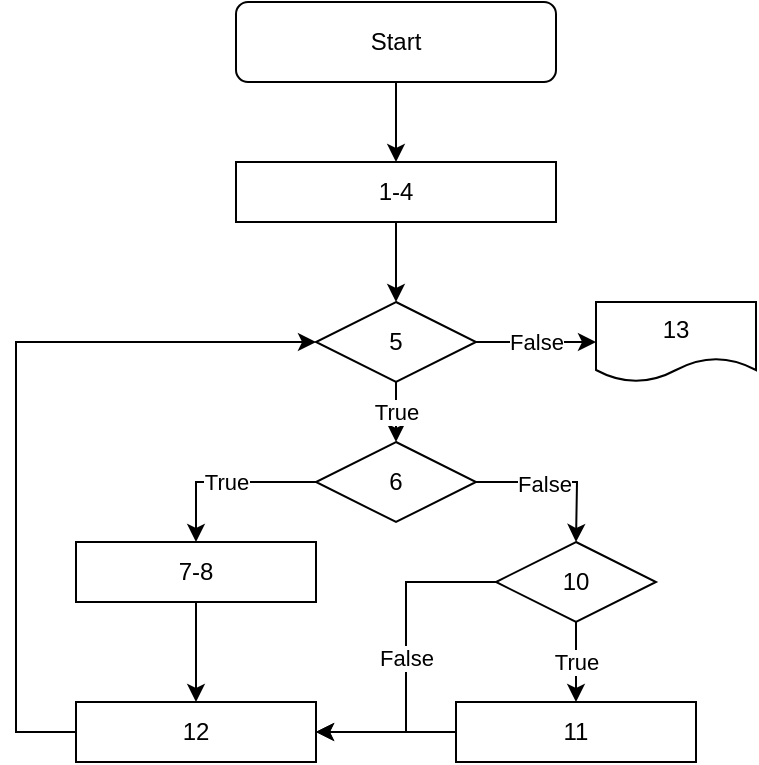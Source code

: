 <mxfile version="20.6.2" type="device"><diagram id="63BhryLEvnnAGPOO6gPJ" name="Page-1"><mxGraphModel dx="396" dy="741" grid="1" gridSize="10" guides="1" tooltips="1" connect="1" arrows="1" fold="1" page="1" pageScale="1" pageWidth="827" pageHeight="1169" math="0" shadow="0"><root><mxCell id="0"/><mxCell id="1" parent="0"/><mxCell id="l1lHOokY_8mfv0Jg3zyL-7" value="" style="edgeStyle=orthogonalEdgeStyle;rounded=0;orthogonalLoop=1;jettySize=auto;html=1;" parent="1" source="l1lHOokY_8mfv0Jg3zyL-2" target="l1lHOokY_8mfv0Jg3zyL-6" edge="1"><mxGeometry relative="1" as="geometry"/></mxCell><mxCell id="l1lHOokY_8mfv0Jg3zyL-2" value="Start" style="rounded=1;whiteSpace=wrap;html=1;" parent="1" vertex="1"><mxGeometry x="320" y="40" width="160" height="40" as="geometry"/></mxCell><mxCell id="l1lHOokY_8mfv0Jg3zyL-10" style="edgeStyle=orthogonalEdgeStyle;rounded=0;orthogonalLoop=1;jettySize=auto;html=1;exitX=1;exitY=0.5;exitDx=0;exitDy=0;" parent="1" source="l1lHOokY_8mfv0Jg3zyL-6" edge="1"><mxGeometry relative="1" as="geometry"><mxPoint x="460" y="150" as="targetPoint"/></mxGeometry></mxCell><mxCell id="l1lHOokY_8mfv0Jg3zyL-24" value="" style="edgeStyle=orthogonalEdgeStyle;rounded=0;orthogonalLoop=1;jettySize=auto;html=1;" parent="1" source="l1lHOokY_8mfv0Jg3zyL-6" edge="1"><mxGeometry relative="1" as="geometry"><mxPoint x="400" y="190" as="targetPoint"/></mxGeometry></mxCell><mxCell id="l1lHOokY_8mfv0Jg3zyL-6" value="1-4" style="rounded=0;whiteSpace=wrap;html=1;" parent="1" vertex="1"><mxGeometry x="320" y="120" width="160" height="30" as="geometry"/></mxCell><mxCell id="l1lHOokY_8mfv0Jg3zyL-37" value="13" style="shape=document;whiteSpace=wrap;html=1;boundedLbl=1;" parent="1" vertex="1"><mxGeometry x="500" y="190" width="80" height="40" as="geometry"/></mxCell><mxCell id="24YEvIgazHswpsUY4FtV-3" value="True" style="edgeStyle=orthogonalEdgeStyle;rounded=0;orthogonalLoop=1;jettySize=auto;html=1;" edge="1" parent="1" source="24YEvIgazHswpsUY4FtV-1" target="24YEvIgazHswpsUY4FtV-2"><mxGeometry relative="1" as="geometry"/></mxCell><mxCell id="24YEvIgazHswpsUY4FtV-18" value="False" style="edgeStyle=orthogonalEdgeStyle;rounded=0;orthogonalLoop=1;jettySize=auto;html=1;" edge="1" parent="1" source="24YEvIgazHswpsUY4FtV-1" target="l1lHOokY_8mfv0Jg3zyL-37"><mxGeometry relative="1" as="geometry"/></mxCell><mxCell id="24YEvIgazHswpsUY4FtV-1" value="5" style="rhombus;whiteSpace=wrap;html=1;" vertex="1" parent="1"><mxGeometry x="360" y="190" width="80" height="40" as="geometry"/></mxCell><mxCell id="24YEvIgazHswpsUY4FtV-5" value="True" style="edgeStyle=orthogonalEdgeStyle;rounded=0;orthogonalLoop=1;jettySize=auto;html=1;exitX=0;exitY=0.5;exitDx=0;exitDy=0;" edge="1" parent="1" source="24YEvIgazHswpsUY4FtV-2" target="24YEvIgazHswpsUY4FtV-4"><mxGeometry relative="1" as="geometry"><Array as="points"><mxPoint x="300" y="280"/></Array></mxGeometry></mxCell><mxCell id="24YEvIgazHswpsUY4FtV-7" style="edgeStyle=orthogonalEdgeStyle;rounded=0;orthogonalLoop=1;jettySize=auto;html=1;exitX=1;exitY=0.5;exitDx=0;exitDy=0;entryX=0.5;entryY=0;entryDx=0;entryDy=0;" edge="1" parent="1" source="24YEvIgazHswpsUY4FtV-2"><mxGeometry relative="1" as="geometry"><mxPoint x="490" y="310" as="targetPoint"/></mxGeometry></mxCell><mxCell id="24YEvIgazHswpsUY4FtV-9" value="False" style="edgeLabel;html=1;align=center;verticalAlign=middle;resizable=0;points=[];" vertex="1" connectable="0" parent="24YEvIgazHswpsUY4FtV-7"><mxGeometry x="-0.158" y="-1" relative="1" as="geometry"><mxPoint as="offset"/></mxGeometry></mxCell><mxCell id="24YEvIgazHswpsUY4FtV-2" value="6" style="rhombus;whiteSpace=wrap;html=1;" vertex="1" parent="1"><mxGeometry x="360" y="260" width="80" height="40" as="geometry"/></mxCell><mxCell id="24YEvIgazHswpsUY4FtV-14" value="" style="edgeStyle=orthogonalEdgeStyle;rounded=0;orthogonalLoop=1;jettySize=auto;html=1;" edge="1" parent="1" source="24YEvIgazHswpsUY4FtV-4" target="24YEvIgazHswpsUY4FtV-12"><mxGeometry relative="1" as="geometry"/></mxCell><mxCell id="24YEvIgazHswpsUY4FtV-4" value="7-8" style="whiteSpace=wrap;html=1;" vertex="1" parent="1"><mxGeometry x="240" y="310" width="120" height="30" as="geometry"/></mxCell><mxCell id="24YEvIgazHswpsUY4FtV-11" value="True" style="edgeStyle=orthogonalEdgeStyle;rounded=0;orthogonalLoop=1;jettySize=auto;html=1;" edge="1" parent="1" source="24YEvIgazHswpsUY4FtV-8" target="24YEvIgazHswpsUY4FtV-10"><mxGeometry relative="1" as="geometry"/></mxCell><mxCell id="24YEvIgazHswpsUY4FtV-15" value="False" style="edgeStyle=orthogonalEdgeStyle;rounded=0;orthogonalLoop=1;jettySize=auto;html=1;entryX=1;entryY=0.5;entryDx=0;entryDy=0;" edge="1" parent="1" source="24YEvIgazHswpsUY4FtV-8" target="24YEvIgazHswpsUY4FtV-12"><mxGeometry relative="1" as="geometry"/></mxCell><mxCell id="24YEvIgazHswpsUY4FtV-8" value="10" style="rhombus;whiteSpace=wrap;html=1;" vertex="1" parent="1"><mxGeometry x="450" y="310" width="80" height="40" as="geometry"/></mxCell><mxCell id="24YEvIgazHswpsUY4FtV-13" value="" style="edgeStyle=orthogonalEdgeStyle;rounded=0;orthogonalLoop=1;jettySize=auto;html=1;" edge="1" parent="1" source="24YEvIgazHswpsUY4FtV-10" target="24YEvIgazHswpsUY4FtV-12"><mxGeometry relative="1" as="geometry"/></mxCell><mxCell id="24YEvIgazHswpsUY4FtV-10" value="11" style="whiteSpace=wrap;html=1;" vertex="1" parent="1"><mxGeometry x="430" y="390" width="120" height="30" as="geometry"/></mxCell><mxCell id="24YEvIgazHswpsUY4FtV-17" style="edgeStyle=orthogonalEdgeStyle;rounded=0;orthogonalLoop=1;jettySize=auto;html=1;entryX=0;entryY=0.5;entryDx=0;entryDy=0;" edge="1" parent="1" source="24YEvIgazHswpsUY4FtV-12" target="24YEvIgazHswpsUY4FtV-1"><mxGeometry relative="1" as="geometry"><mxPoint x="220.0" y="215" as="targetPoint"/><Array as="points"><mxPoint x="210" y="405"/><mxPoint x="210" y="210"/></Array></mxGeometry></mxCell><mxCell id="24YEvIgazHswpsUY4FtV-12" value="12" style="whiteSpace=wrap;html=1;" vertex="1" parent="1"><mxGeometry x="240" y="390" width="120" height="30" as="geometry"/></mxCell></root></mxGraphModel></diagram></mxfile>